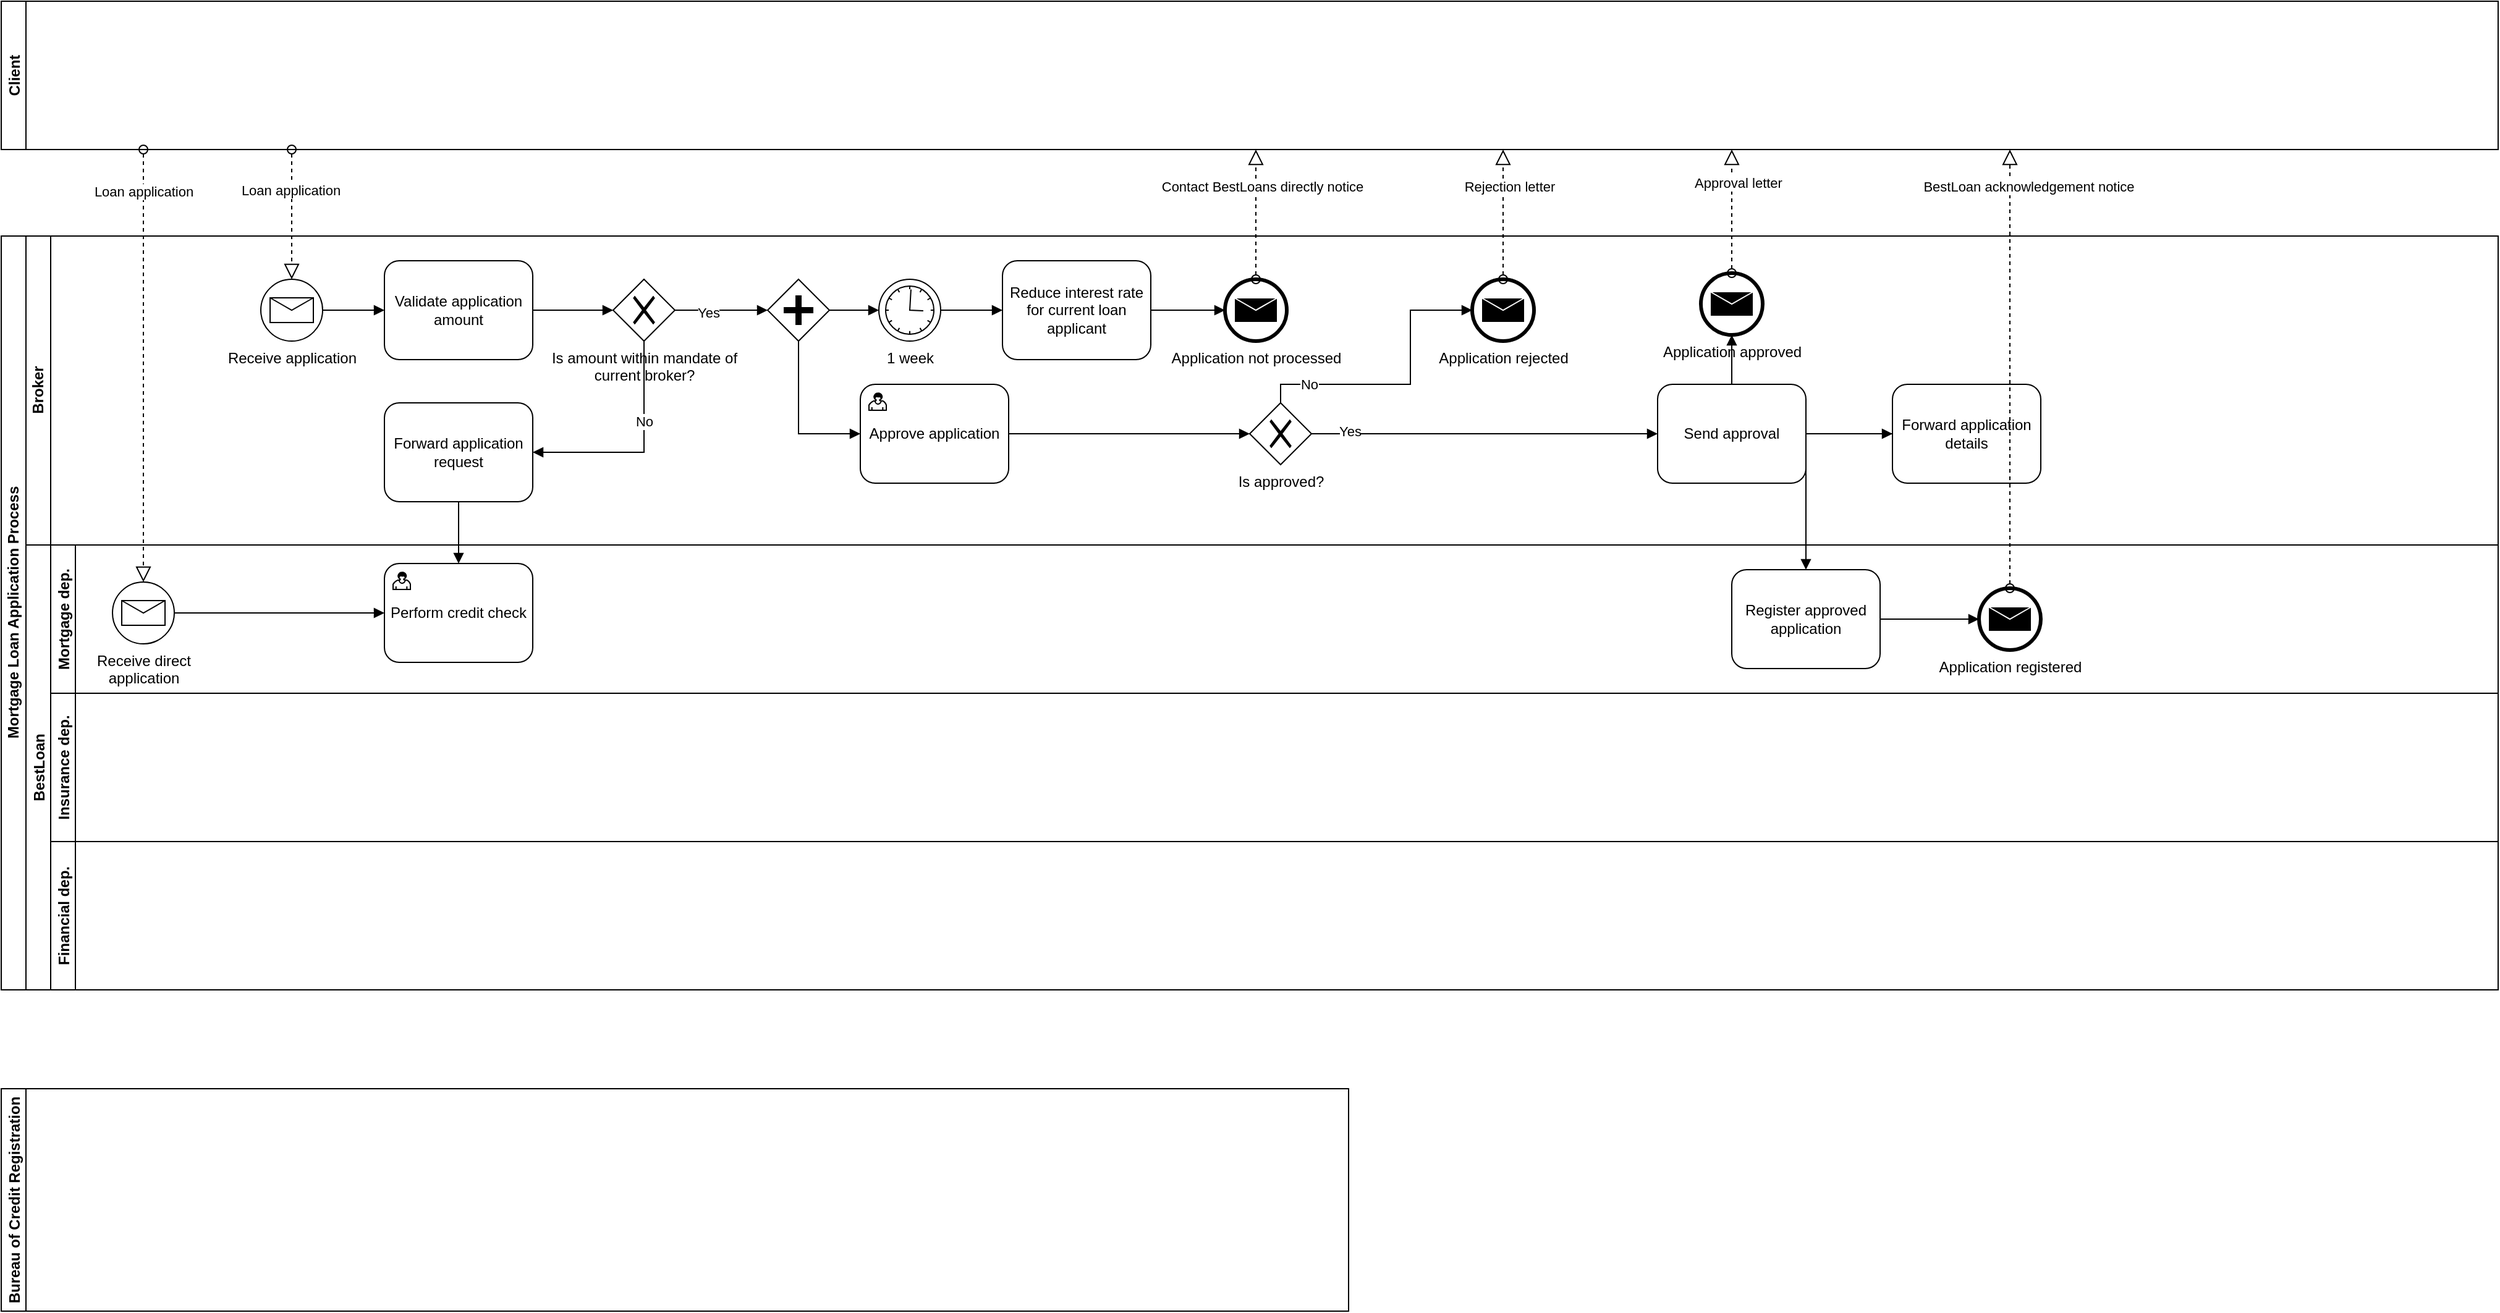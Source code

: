 <mxfile version="13.7.3" type="github">
  <diagram name="Page-1" id="2a216829-ef6e-dabb-86c1-c78162f3ba2b">
    <mxGraphModel dx="1082" dy="649" grid="1" gridSize="10" guides="1" tooltips="1" connect="1" arrows="1" fold="1" page="1" pageScale="1" pageWidth="1169" pageHeight="827" background="#ffffff" math="0" shadow="0">
      <root>
        <mxCell id="0" />
        <mxCell id="1" parent="0" />
        <mxCell id="wCzeHHn4DnTlApi-bYVN-5" value="Bureau of Credit Registration" style="swimlane;startSize=20;horizontal=0;" vertex="1" parent="1">
          <mxGeometry x="220" y="910" width="1090" height="180" as="geometry" />
        </mxCell>
        <mxCell id="wCzeHHn4DnTlApi-bYVN-6" value="Client" style="swimlane;startSize=20;horizontal=0;" vertex="1" parent="1">
          <mxGeometry x="220" y="30" width="2020" height="120" as="geometry" />
        </mxCell>
        <mxCell id="wCzeHHn4DnTlApi-bYVN-1" value="Mortgage Loan Application Process" style="swimlane;html=1;childLayout=stackLayout;resizeParent=1;resizeParentMax=0;horizontal=0;startSize=20;horizontalStack=0;" vertex="1" parent="1">
          <mxGeometry x="220" y="220" width="2020" height="610" as="geometry" />
        </mxCell>
        <mxCell id="wCzeHHn4DnTlApi-bYVN-3" value="Broker" style="swimlane;html=1;startSize=20;horizontal=0;" vertex="1" parent="wCzeHHn4DnTlApi-bYVN-1">
          <mxGeometry x="20" width="2000" height="250" as="geometry" />
        </mxCell>
        <mxCell id="wCzeHHn4DnTlApi-bYVN-21" style="edgeStyle=orthogonalEdgeStyle;rounded=0;orthogonalLoop=1;jettySize=auto;html=1;entryX=0;entryY=0.5;entryDx=0;entryDy=0;endArrow=block;endFill=1;" edge="1" parent="wCzeHHn4DnTlApi-bYVN-3" source="wCzeHHn4DnTlApi-bYVN-14" target="wCzeHHn4DnTlApi-bYVN-17">
          <mxGeometry relative="1" as="geometry" />
        </mxCell>
        <mxCell id="wCzeHHn4DnTlApi-bYVN-32" style="edgeStyle=orthogonalEdgeStyle;rounded=0;orthogonalLoop=1;jettySize=auto;html=1;entryX=0;entryY=0.5;entryDx=0;entryDy=0;endArrow=block;endFill=1;exitX=0.5;exitY=1;exitDx=0;exitDy=0;" edge="1" parent="wCzeHHn4DnTlApi-bYVN-3" source="wCzeHHn4DnTlApi-bYVN-31" target="wCzeHHn4DnTlApi-bYVN-25">
          <mxGeometry relative="1" as="geometry" />
        </mxCell>
        <mxCell id="wCzeHHn4DnTlApi-bYVN-42" style="edgeStyle=orthogonalEdgeStyle;rounded=0;orthogonalLoop=1;jettySize=auto;html=1;entryX=0;entryY=0.5;entryDx=0;entryDy=0;endArrow=block;endFill=1;" edge="1" parent="wCzeHHn4DnTlApi-bYVN-3" source="wCzeHHn4DnTlApi-bYVN-25" target="wCzeHHn4DnTlApi-bYVN-41">
          <mxGeometry relative="1" as="geometry" />
        </mxCell>
        <mxCell id="wCzeHHn4DnTlApi-bYVN-47" value="Application approved" style="shape=mxgraph.bpmn.shape;html=1;verticalLabelPosition=bottom;labelBackgroundColor=#ffffff;verticalAlign=top;align=center;perimeter=ellipsePerimeter;outlineConnect=0;outline=end;symbol=message;" vertex="1" parent="wCzeHHn4DnTlApi-bYVN-3">
          <mxGeometry x="1355" y="30" width="50" height="50" as="geometry" />
        </mxCell>
        <mxCell id="wCzeHHn4DnTlApi-bYVN-44" value="Application rejected" style="shape=mxgraph.bpmn.shape;html=1;verticalLabelPosition=bottom;labelBackgroundColor=#ffffff;verticalAlign=top;align=center;perimeter=ellipsePerimeter;outlineConnect=0;outline=end;symbol=message;" vertex="1" parent="wCzeHHn4DnTlApi-bYVN-3">
          <mxGeometry x="1170" y="35" width="50" height="50" as="geometry" />
        </mxCell>
        <mxCell id="wCzeHHn4DnTlApi-bYVN-35" value="Application not processed" style="shape=mxgraph.bpmn.shape;html=1;verticalLabelPosition=bottom;labelBackgroundColor=#ffffff;verticalAlign=top;align=center;perimeter=ellipsePerimeter;outlineConnect=0;outline=end;symbol=message;" vertex="1" parent="wCzeHHn4DnTlApi-bYVN-3">
          <mxGeometry x="970" y="35" width="50" height="50" as="geometry" />
        </mxCell>
        <mxCell id="wCzeHHn4DnTlApi-bYVN-43" style="edgeStyle=orthogonalEdgeStyle;rounded=0;orthogonalLoop=1;jettySize=auto;html=1;entryX=0;entryY=0.5;entryDx=0;entryDy=0;endArrow=block;endFill=1;" edge="1" parent="wCzeHHn4DnTlApi-bYVN-3" source="wCzeHHn4DnTlApi-bYVN-31" target="wCzeHHn4DnTlApi-bYVN-28">
          <mxGeometry relative="1" as="geometry" />
        </mxCell>
        <mxCell id="wCzeHHn4DnTlApi-bYVN-31" value="" style="shape=mxgraph.bpmn.shape;html=1;verticalLabelPosition=bottom;labelBackgroundColor=#ffffff;verticalAlign=top;align=center;perimeter=rhombusPerimeter;background=gateway;outlineConnect=0;outline=none;symbol=parallelGw;" vertex="1" parent="wCzeHHn4DnTlApi-bYVN-3">
          <mxGeometry x="600" y="35" width="50" height="50" as="geometry" />
        </mxCell>
        <mxCell id="wCzeHHn4DnTlApi-bYVN-17" value="Validate application&lt;br&gt;amount" style="html=1;whiteSpace=wrap;rounded=1;dropTarget=0;" vertex="1" parent="wCzeHHn4DnTlApi-bYVN-3">
          <mxGeometry x="290" y="20" width="120" height="80" as="geometry" />
        </mxCell>
        <mxCell id="wCzeHHn4DnTlApi-bYVN-14" value="Receive application" style="shape=mxgraph.bpmn.shape;html=1;verticalLabelPosition=bottom;labelBackgroundColor=#ffffff;verticalAlign=top;align=center;perimeter=ellipsePerimeter;outlineConnect=0;outline=standard;symbol=message;" vertex="1" parent="wCzeHHn4DnTlApi-bYVN-3">
          <mxGeometry x="190" y="35" width="50" height="50" as="geometry" />
        </mxCell>
        <mxCell id="wCzeHHn4DnTlApi-bYVN-23" style="edgeStyle=orthogonalEdgeStyle;rounded=0;orthogonalLoop=1;jettySize=auto;html=1;entryX=0;entryY=0.5;entryDx=0;entryDy=0;endArrow=block;endFill=1;" edge="1" parent="wCzeHHn4DnTlApi-bYVN-3" source="wCzeHHn4DnTlApi-bYVN-17" target="wCzeHHn4DnTlApi-bYVN-22">
          <mxGeometry relative="1" as="geometry" />
        </mxCell>
        <mxCell id="wCzeHHn4DnTlApi-bYVN-24" style="edgeStyle=orthogonalEdgeStyle;rounded=0;orthogonalLoop=1;jettySize=auto;html=1;endArrow=block;endFill=1;entryX=0;entryY=0.5;entryDx=0;entryDy=0;" edge="1" parent="wCzeHHn4DnTlApi-bYVN-3" source="wCzeHHn4DnTlApi-bYVN-22" target="wCzeHHn4DnTlApi-bYVN-31">
          <mxGeometry relative="1" as="geometry">
            <mxPoint x="740" y="60" as="targetPoint" />
          </mxGeometry>
        </mxCell>
        <mxCell id="wCzeHHn4DnTlApi-bYVN-30" value="Yes" style="edgeLabel;html=1;align=center;verticalAlign=middle;resizable=0;points=[];" vertex="1" connectable="0" parent="wCzeHHn4DnTlApi-bYVN-24">
          <mxGeometry x="-0.3" y="-2" relative="1" as="geometry">
            <mxPoint as="offset" />
          </mxGeometry>
        </mxCell>
        <mxCell id="wCzeHHn4DnTlApi-bYVN-22" value="Is amount within mandate of&lt;br&gt;current broker?" style="shape=mxgraph.bpmn.shape;html=1;verticalLabelPosition=bottom;labelBackgroundColor=#ffffff;verticalAlign=top;align=center;perimeter=rhombusPerimeter;background=gateway;outlineConnect=0;outline=none;symbol=exclusiveGw;" vertex="1" parent="wCzeHHn4DnTlApi-bYVN-3">
          <mxGeometry x="475" y="35" width="50" height="50" as="geometry" />
        </mxCell>
        <mxCell id="wCzeHHn4DnTlApi-bYVN-34" style="edgeStyle=orthogonalEdgeStyle;rounded=0;orthogonalLoop=1;jettySize=auto;html=1;entryX=0;entryY=0.5;entryDx=0;entryDy=0;endArrow=block;endFill=1;" edge="1" parent="wCzeHHn4DnTlApi-bYVN-3" source="wCzeHHn4DnTlApi-bYVN-28" target="wCzeHHn4DnTlApi-bYVN-33">
          <mxGeometry relative="1" as="geometry" />
        </mxCell>
        <mxCell id="wCzeHHn4DnTlApi-bYVN-36" style="edgeStyle=orthogonalEdgeStyle;rounded=0;orthogonalLoop=1;jettySize=auto;html=1;entryX=0;entryY=0.5;entryDx=0;entryDy=0;endArrow=block;endFill=1;" edge="1" parent="wCzeHHn4DnTlApi-bYVN-3" source="wCzeHHn4DnTlApi-bYVN-33" target="wCzeHHn4DnTlApi-bYVN-35">
          <mxGeometry relative="1" as="geometry" />
        </mxCell>
        <mxCell id="wCzeHHn4DnTlApi-bYVN-50" style="edgeStyle=orthogonalEdgeStyle;rounded=0;orthogonalLoop=1;jettySize=auto;html=1;entryX=0;entryY=0.5;entryDx=0;entryDy=0;endArrow=block;endFill=1;exitX=0.5;exitY=0;exitDx=0;exitDy=0;" edge="1" parent="wCzeHHn4DnTlApi-bYVN-3" source="wCzeHHn4DnTlApi-bYVN-41" target="wCzeHHn4DnTlApi-bYVN-44">
          <mxGeometry relative="1" as="geometry">
            <mxPoint x="1015" y="130" as="sourcePoint" />
            <Array as="points">
              <mxPoint x="1015" y="120" />
              <mxPoint x="1120" y="120" />
              <mxPoint x="1120" y="60" />
            </Array>
          </mxGeometry>
        </mxCell>
        <mxCell id="wCzeHHn4DnTlApi-bYVN-51" value="No" style="edgeLabel;html=1;align=center;verticalAlign=middle;resizable=0;points=[];" vertex="1" connectable="0" parent="wCzeHHn4DnTlApi-bYVN-50">
          <mxGeometry x="-0.671" relative="1" as="geometry">
            <mxPoint as="offset" />
          </mxGeometry>
        </mxCell>
        <mxCell id="wCzeHHn4DnTlApi-bYVN-28" value="1 week" style="shape=mxgraph.bpmn.shape;html=1;verticalLabelPosition=bottom;labelBackgroundColor=#ffffff;verticalAlign=top;align=center;perimeter=ellipsePerimeter;outlineConnect=0;outline=standard;symbol=timer;" vertex="1" parent="wCzeHHn4DnTlApi-bYVN-3">
          <mxGeometry x="690" y="35" width="50" height="50" as="geometry" />
        </mxCell>
        <mxCell id="wCzeHHn4DnTlApi-bYVN-33" value="Reduce interest rate&lt;br&gt;for current loan applicant" style="html=1;whiteSpace=wrap;rounded=1;dropTarget=0;" vertex="1" parent="wCzeHHn4DnTlApi-bYVN-3">
          <mxGeometry x="790" y="20" width="120" height="80" as="geometry" />
        </mxCell>
        <mxCell id="wCzeHHn4DnTlApi-bYVN-59" style="edgeStyle=orthogonalEdgeStyle;rounded=0;orthogonalLoop=1;jettySize=auto;html=1;entryX=0.5;entryY=1;entryDx=0;entryDy=0;endArrow=block;endFill=1;" edge="1" parent="wCzeHHn4DnTlApi-bYVN-3" source="wCzeHHn4DnTlApi-bYVN-57" target="wCzeHHn4DnTlApi-bYVN-47">
          <mxGeometry relative="1" as="geometry" />
        </mxCell>
        <mxCell id="wCzeHHn4DnTlApi-bYVN-52" style="edgeStyle=orthogonalEdgeStyle;rounded=0;orthogonalLoop=1;jettySize=auto;html=1;endArrow=block;endFill=1;entryX=0;entryY=0.5;entryDx=0;entryDy=0;" edge="1" parent="wCzeHHn4DnTlApi-bYVN-3" source="wCzeHHn4DnTlApi-bYVN-41" target="wCzeHHn4DnTlApi-bYVN-57">
          <mxGeometry relative="1" as="geometry">
            <mxPoint x="1310" y="160" as="targetPoint" />
          </mxGeometry>
        </mxCell>
        <mxCell id="wCzeHHn4DnTlApi-bYVN-58" value="Yes" style="edgeLabel;html=1;align=center;verticalAlign=middle;resizable=0;points=[];" vertex="1" connectable="0" parent="wCzeHHn4DnTlApi-bYVN-52">
          <mxGeometry x="-0.779" y="2" relative="1" as="geometry">
            <mxPoint as="offset" />
          </mxGeometry>
        </mxCell>
        <mxCell id="wCzeHHn4DnTlApi-bYVN-60" style="edgeStyle=orthogonalEdgeStyle;rounded=0;orthogonalLoop=1;jettySize=auto;html=1;endArrow=block;endFill=1;entryX=0;entryY=0.5;entryDx=0;entryDy=0;" edge="1" parent="wCzeHHn4DnTlApi-bYVN-3" source="wCzeHHn4DnTlApi-bYVN-57" target="wCzeHHn4DnTlApi-bYVN-61">
          <mxGeometry relative="1" as="geometry">
            <mxPoint x="1490" y="160" as="targetPoint" />
          </mxGeometry>
        </mxCell>
        <mxCell id="wCzeHHn4DnTlApi-bYVN-61" value="Forward application details" style="html=1;whiteSpace=wrap;rounded=1;dropTarget=0;" vertex="1" parent="wCzeHHn4DnTlApi-bYVN-3">
          <mxGeometry x="1510" y="120" width="120" height="80" as="geometry" />
        </mxCell>
        <mxCell id="wCzeHHn4DnTlApi-bYVN-57" value="Send approval" style="html=1;whiteSpace=wrap;rounded=1;dropTarget=0;" vertex="1" parent="wCzeHHn4DnTlApi-bYVN-3">
          <mxGeometry x="1320" y="120" width="120" height="80" as="geometry" />
        </mxCell>
        <mxCell id="wCzeHHn4DnTlApi-bYVN-41" value="Is approved?" style="shape=mxgraph.bpmn.shape;html=1;verticalLabelPosition=bottom;labelBackgroundColor=#ffffff;verticalAlign=top;align=center;perimeter=rhombusPerimeter;background=gateway;outlineConnect=0;outline=none;symbol=exclusiveGw;" vertex="1" parent="wCzeHHn4DnTlApi-bYVN-3">
          <mxGeometry x="990" y="135" width="50" height="50" as="geometry" />
        </mxCell>
        <mxCell id="wCzeHHn4DnTlApi-bYVN-25" value="Approve application" style="html=1;whiteSpace=wrap;rounded=1;dropTarget=0;" vertex="1" parent="wCzeHHn4DnTlApi-bYVN-3">
          <mxGeometry x="675" y="120" width="120" height="80" as="geometry" />
        </mxCell>
        <mxCell id="wCzeHHn4DnTlApi-bYVN-26" value="" style="html=1;shape=mxgraph.bpmn.user_task;outlineConnect=0;" vertex="1" parent="wCzeHHn4DnTlApi-bYVN-25">
          <mxGeometry width="14" height="14" relative="1" as="geometry">
            <mxPoint x="7" y="7" as="offset" />
          </mxGeometry>
        </mxCell>
        <mxCell id="wCzeHHn4DnTlApi-bYVN-74" style="edgeStyle=orthogonalEdgeStyle;rounded=0;orthogonalLoop=1;jettySize=auto;html=1;endArrow=block;endFill=1;entryX=1;entryY=0.5;entryDx=0;entryDy=0;" edge="1" parent="wCzeHHn4DnTlApi-bYVN-3" source="wCzeHHn4DnTlApi-bYVN-22" target="wCzeHHn4DnTlApi-bYVN-77">
          <mxGeometry relative="1" as="geometry">
            <mxPoint x="400" y="160" as="targetPoint" />
            <Array as="points">
              <mxPoint x="500" y="175" />
            </Array>
          </mxGeometry>
        </mxCell>
        <mxCell id="wCzeHHn4DnTlApi-bYVN-75" value="No" style="edgeLabel;html=1;align=center;verticalAlign=middle;resizable=0;points=[];" vertex="1" connectable="0" parent="wCzeHHn4DnTlApi-bYVN-74">
          <mxGeometry x="-0.675" y="3" relative="1" as="geometry">
            <mxPoint x="-3" y="35.83" as="offset" />
          </mxGeometry>
        </mxCell>
        <mxCell id="wCzeHHn4DnTlApi-bYVN-77" value="Forward application&lt;br&gt;request" style="html=1;whiteSpace=wrap;rounded=1;dropTarget=0;" vertex="1" parent="wCzeHHn4DnTlApi-bYVN-3">
          <mxGeometry x="290" y="135" width="120" height="80" as="geometry" />
        </mxCell>
        <mxCell id="wCzeHHn4DnTlApi-bYVN-9" value="BestLoan" style="swimlane;startSize=20;horizontal=0;" vertex="1" parent="wCzeHHn4DnTlApi-bYVN-1">
          <mxGeometry x="20" y="250" width="2000" height="360" as="geometry" />
        </mxCell>
        <mxCell id="wCzeHHn4DnTlApi-bYVN-10" value="Mortgage dep." style="swimlane;startSize=20;horizontal=0;" vertex="1" parent="wCzeHHn4DnTlApi-bYVN-9">
          <mxGeometry x="20" width="1980" height="120" as="geometry" />
        </mxCell>
        <mxCell id="wCzeHHn4DnTlApi-bYVN-76" style="edgeStyle=orthogonalEdgeStyle;rounded=0;orthogonalLoop=1;jettySize=auto;html=1;endArrow=block;endFill=1;" edge="1" parent="wCzeHHn4DnTlApi-bYVN-10" source="wCzeHHn4DnTlApi-bYVN-69" target="wCzeHHn4DnTlApi-bYVN-72">
          <mxGeometry relative="1" as="geometry" />
        </mxCell>
        <mxCell id="wCzeHHn4DnTlApi-bYVN-69" value="Receive direct &lt;br&gt;application" style="shape=mxgraph.bpmn.shape;html=1;verticalLabelPosition=bottom;labelBackgroundColor=#ffffff;verticalAlign=top;align=center;perimeter=ellipsePerimeter;outlineConnect=0;outline=standard;symbol=message;" vertex="1" parent="wCzeHHn4DnTlApi-bYVN-10">
          <mxGeometry x="50" y="30" width="50" height="50" as="geometry" />
        </mxCell>
        <mxCell id="wCzeHHn4DnTlApi-bYVN-63" value="Application registered" style="shape=mxgraph.bpmn.shape;html=1;verticalLabelPosition=bottom;labelBackgroundColor=#ffffff;verticalAlign=top;align=center;perimeter=ellipsePerimeter;outlineConnect=0;outline=end;symbol=message;" vertex="1" parent="wCzeHHn4DnTlApi-bYVN-10">
          <mxGeometry x="1560" y="35" width="50" height="50" as="geometry" />
        </mxCell>
        <mxCell id="wCzeHHn4DnTlApi-bYVN-65" style="edgeStyle=orthogonalEdgeStyle;rounded=0;orthogonalLoop=1;jettySize=auto;html=1;entryX=0;entryY=0.5;entryDx=0;entryDy=0;endArrow=block;endFill=1;" edge="1" parent="wCzeHHn4DnTlApi-bYVN-10" source="wCzeHHn4DnTlApi-bYVN-62" target="wCzeHHn4DnTlApi-bYVN-63">
          <mxGeometry relative="1" as="geometry" />
        </mxCell>
        <mxCell id="wCzeHHn4DnTlApi-bYVN-62" value="Register approved application" style="html=1;whiteSpace=wrap;rounded=1;dropTarget=0;" vertex="1" parent="wCzeHHn4DnTlApi-bYVN-10">
          <mxGeometry x="1360" y="20" width="120" height="80" as="geometry" />
        </mxCell>
        <mxCell id="wCzeHHn4DnTlApi-bYVN-72" value="Perform credit check" style="html=1;whiteSpace=wrap;rounded=1;dropTarget=0;" vertex="1" parent="wCzeHHn4DnTlApi-bYVN-10">
          <mxGeometry x="270" y="15" width="120" height="80" as="geometry" />
        </mxCell>
        <mxCell id="wCzeHHn4DnTlApi-bYVN-73" value="" style="html=1;shape=mxgraph.bpmn.user_task;outlineConnect=0;" vertex="1" parent="wCzeHHn4DnTlApi-bYVN-72">
          <mxGeometry width="14" height="14" relative="1" as="geometry">
            <mxPoint x="7" y="7" as="offset" />
          </mxGeometry>
        </mxCell>
        <mxCell id="wCzeHHn4DnTlApi-bYVN-11" value="Insurance dep." style="swimlane;startSize=20;horizontal=0;" vertex="1" parent="wCzeHHn4DnTlApi-bYVN-10">
          <mxGeometry y="120" width="1980" height="120" as="geometry" />
        </mxCell>
        <mxCell id="wCzeHHn4DnTlApi-bYVN-12" value="Financial dep." style="swimlane;startSize=20;horizontal=0;" vertex="1" parent="wCzeHHn4DnTlApi-bYVN-11">
          <mxGeometry y="120" width="1980" height="120" as="geometry" />
        </mxCell>
        <mxCell id="wCzeHHn4DnTlApi-bYVN-64" style="edgeStyle=orthogonalEdgeStyle;rounded=0;orthogonalLoop=1;jettySize=auto;html=1;entryX=0.5;entryY=0;entryDx=0;entryDy=0;endArrow=block;endFill=1;" edge="1" parent="wCzeHHn4DnTlApi-bYVN-1" source="wCzeHHn4DnTlApi-bYVN-61" target="wCzeHHn4DnTlApi-bYVN-62">
          <mxGeometry relative="1" as="geometry" />
        </mxCell>
        <mxCell id="wCzeHHn4DnTlApi-bYVN-78" style="edgeStyle=orthogonalEdgeStyle;rounded=0;orthogonalLoop=1;jettySize=auto;html=1;endArrow=block;endFill=1;" edge="1" parent="wCzeHHn4DnTlApi-bYVN-1" source="wCzeHHn4DnTlApi-bYVN-77" target="wCzeHHn4DnTlApi-bYVN-72">
          <mxGeometry relative="1" as="geometry" />
        </mxCell>
        <mxCell id="wCzeHHn4DnTlApi-bYVN-15" value="" style="startArrow=oval;startFill=0;startSize=7;endArrow=block;endFill=0;endSize=10;dashed=1;html=1;entryX=0.5;entryY=0;entryDx=0;entryDy=0;" edge="1" parent="1" target="wCzeHHn4DnTlApi-bYVN-14">
          <mxGeometry width="100" relative="1" as="geometry">
            <mxPoint x="455" y="150" as="sourcePoint" />
            <mxPoint x="380" y="190" as="targetPoint" />
          </mxGeometry>
        </mxCell>
        <mxCell id="wCzeHHn4DnTlApi-bYVN-16" value="Loan application" style="edgeLabel;html=1;align=center;verticalAlign=middle;resizable=0;points=[];" vertex="1" connectable="0" parent="wCzeHHn4DnTlApi-bYVN-15">
          <mxGeometry x="-0.371" y="-1" relative="1" as="geometry">
            <mxPoint as="offset" />
          </mxGeometry>
        </mxCell>
        <mxCell id="wCzeHHn4DnTlApi-bYVN-39" value="" style="startArrow=oval;startFill=0;startSize=7;endArrow=block;endFill=0;endSize=10;dashed=1;html=1;exitX=0.5;exitY=0;exitDx=0;exitDy=0;" edge="1" parent="1" source="wCzeHHn4DnTlApi-bYVN-35">
          <mxGeometry width="100" relative="1" as="geometry">
            <mxPoint x="335" y="160" as="sourcePoint" />
            <mxPoint x="1235" y="150" as="targetPoint" />
          </mxGeometry>
        </mxCell>
        <mxCell id="wCzeHHn4DnTlApi-bYVN-40" value="Contact BestLoans directly notice" style="edgeLabel;html=1;align=center;verticalAlign=middle;resizable=0;points=[];" vertex="1" connectable="0" parent="wCzeHHn4DnTlApi-bYVN-39">
          <mxGeometry x="-0.371" y="-1" relative="1" as="geometry">
            <mxPoint x="4" y="-42" as="offset" />
          </mxGeometry>
        </mxCell>
        <mxCell id="wCzeHHn4DnTlApi-bYVN-45" value="" style="startArrow=oval;startFill=0;startSize=7;endArrow=block;endFill=0;endSize=10;dashed=1;html=1;exitX=0.5;exitY=0;exitDx=0;exitDy=0;" edge="1" parent="1" source="wCzeHHn4DnTlApi-bYVN-44">
          <mxGeometry width="100" relative="1" as="geometry">
            <mxPoint x="1135" y="265" as="sourcePoint" />
            <mxPoint x="1435" y="150" as="targetPoint" />
          </mxGeometry>
        </mxCell>
        <mxCell id="wCzeHHn4DnTlApi-bYVN-46" value="Rejection letter" style="edgeLabel;html=1;align=center;verticalAlign=middle;resizable=0;points=[];" vertex="1" connectable="0" parent="wCzeHHn4DnTlApi-bYVN-45">
          <mxGeometry x="-0.371" y="-1" relative="1" as="geometry">
            <mxPoint x="4" y="-42" as="offset" />
          </mxGeometry>
        </mxCell>
        <mxCell id="wCzeHHn4DnTlApi-bYVN-48" value="" style="startArrow=oval;startFill=0;startSize=7;endArrow=block;endFill=0;endSize=10;dashed=1;html=1;exitX=0.5;exitY=0;exitDx=0;exitDy=0;" edge="1" parent="1" source="wCzeHHn4DnTlApi-bYVN-47">
          <mxGeometry width="100" relative="1" as="geometry">
            <mxPoint x="1345" y="260" as="sourcePoint" />
            <mxPoint x="1620" y="150" as="targetPoint" />
          </mxGeometry>
        </mxCell>
        <mxCell id="wCzeHHn4DnTlApi-bYVN-49" value="Approval letter" style="edgeLabel;html=1;align=center;verticalAlign=middle;resizable=0;points=[];" vertex="1" connectable="0" parent="wCzeHHn4DnTlApi-bYVN-48">
          <mxGeometry x="-0.371" y="-1" relative="1" as="geometry">
            <mxPoint x="4" y="-42" as="offset" />
          </mxGeometry>
        </mxCell>
        <mxCell id="wCzeHHn4DnTlApi-bYVN-66" value="" style="startArrow=oval;startFill=0;startSize=7;endArrow=block;endFill=0;endSize=10;dashed=1;html=1;exitX=0.5;exitY=0;exitDx=0;exitDy=0;" edge="1" parent="1" source="wCzeHHn4DnTlApi-bYVN-63">
          <mxGeometry width="100" relative="1" as="geometry">
            <mxPoint x="1500" y="260" as="sourcePoint" />
            <mxPoint x="1845" y="150" as="targetPoint" />
          </mxGeometry>
        </mxCell>
        <mxCell id="wCzeHHn4DnTlApi-bYVN-67" value="BestLoan acknowledgement notice" style="edgeLabel;html=1;align=center;verticalAlign=middle;resizable=0;points=[];" vertex="1" connectable="0" parent="wCzeHHn4DnTlApi-bYVN-66">
          <mxGeometry x="-0.371" y="-1" relative="1" as="geometry">
            <mxPoint x="14" y="-213.57" as="offset" />
          </mxGeometry>
        </mxCell>
        <mxCell id="wCzeHHn4DnTlApi-bYVN-70" value="" style="startArrow=oval;startFill=0;startSize=7;endArrow=block;endFill=0;endSize=10;dashed=1;html=1;entryX=0.5;entryY=0;entryDx=0;entryDy=0;" edge="1" parent="1" target="wCzeHHn4DnTlApi-bYVN-69">
          <mxGeometry width="100" relative="1" as="geometry">
            <mxPoint x="335" y="150" as="sourcePoint" />
            <mxPoint x="465" y="265" as="targetPoint" />
          </mxGeometry>
        </mxCell>
        <mxCell id="wCzeHHn4DnTlApi-bYVN-71" value="Loan application" style="edgeLabel;html=1;align=center;verticalAlign=middle;resizable=0;points=[];" vertex="1" connectable="0" parent="wCzeHHn4DnTlApi-bYVN-70">
          <mxGeometry x="-0.371" y="-1" relative="1" as="geometry">
            <mxPoint x="1" y="-76.67" as="offset" />
          </mxGeometry>
        </mxCell>
      </root>
    </mxGraphModel>
  </diagram>
</mxfile>
